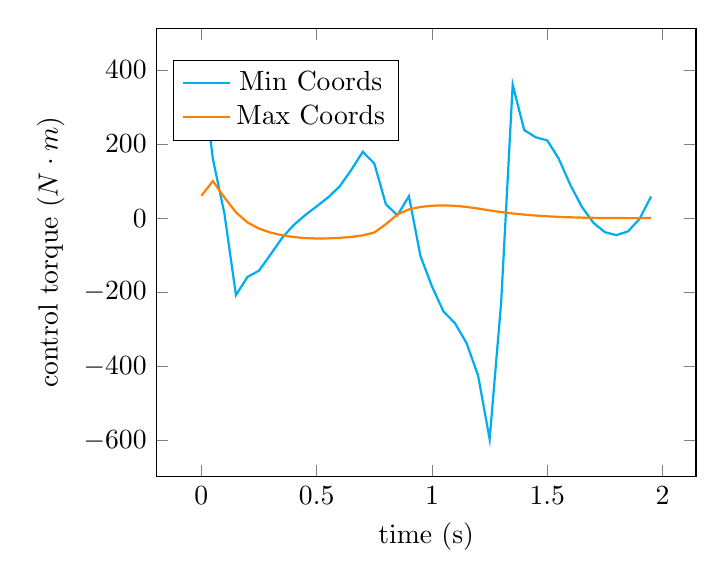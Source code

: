 \begin{tikzpicture}
\begin{axis}[xlabel={time (s)}, ylabel={control torque $(N \cdot m)$}, legend style={{at={(0.03,0.93)},anchor=north west}}]
    \addplot+[mark={none}, thick, cyan]
        table[row sep={\\}]
        {
            x  y  \\
            0.0  411.7  \\
            0.05  159.494  \\
            0.1  12.023  \\
            0.15  -207.904  \\
            0.2  -158.876  \\
            0.25  -141.928  \\
            0.3  -98.356  \\
            0.35  -53.684  \\
            0.4  -18.961  \\
            0.45  7.938  \\
            0.5  31.61  \\
            0.55  55.995  \\
            0.6  85.811  \\
            0.65  129.885  \\
            0.7  178.87  \\
            0.75  147.307  \\
            0.8  37.435  \\
            0.85  7.424  \\
            0.9  58.987  \\
            0.95  -102.113  \\
            1.0  -184.647  \\
            1.05  -252.206  \\
            1.1  -284.116  \\
            1.15  -337.572  \\
            1.2  -425.167  \\
            1.25  -596.862  \\
            1.3  -227.293  \\
            1.35  360.173  \\
            1.4  237.61  \\
            1.45  218.024  \\
            1.5  209.691  \\
            1.55  159.871  \\
            1.6  89.417  \\
            1.65  30.224  \\
            1.7  -12.765  \\
            1.75  -38.079  \\
            1.8  -46.082  \\
            1.85  -35.804  \\
            1.9  -2.292  \\
            1.95  58.291  \\
        }
        ;
    \addplot+[mark={none}, thick, orange]
        table[row sep={\\}]
        {
            x  y  \\
            0.0  60.257  \\
            0.05  99.861  \\
            0.1  55.817  \\
            0.15  15.457  \\
            0.2  -11.742  \\
            0.25  -28.405  \\
            0.3  -39.105  \\
            0.35  -46.299  \\
            0.4  -51.127  \\
            0.45  -54.005  \\
            0.5  -55.124  \\
            0.55  -54.769  \\
            0.6  -53.292  \\
            0.65  -50.792  \\
            0.7  -46.703  \\
            0.75  -38.821  \\
            0.8  -16.62  \\
            0.85  9.689  \\
            0.9  23.475  \\
            0.95  30.146  \\
            1.0  33.379  \\
            1.05  34.252  \\
            1.1  33.169  \\
            1.15  30.143  \\
            1.2  25.663  \\
            1.25  20.765  \\
            1.3  16.262  \\
            1.35  12.447  \\
            1.4  9.324  \\
            1.45  6.811  \\
            1.5  4.819  \\
            1.55  3.27  \\
            1.6  2.093  \\
            1.65  1.229  \\
            1.7  0.627  \\
            1.75  0.237  \\
            1.8  0.016  \\
            1.85  -0.077  \\
            1.9  -0.082  \\
            1.95  -0.033  \\
        }
        ;
    \legend{{Min Coords},{Max Coords}}
\end{axis}
\end{tikzpicture}

